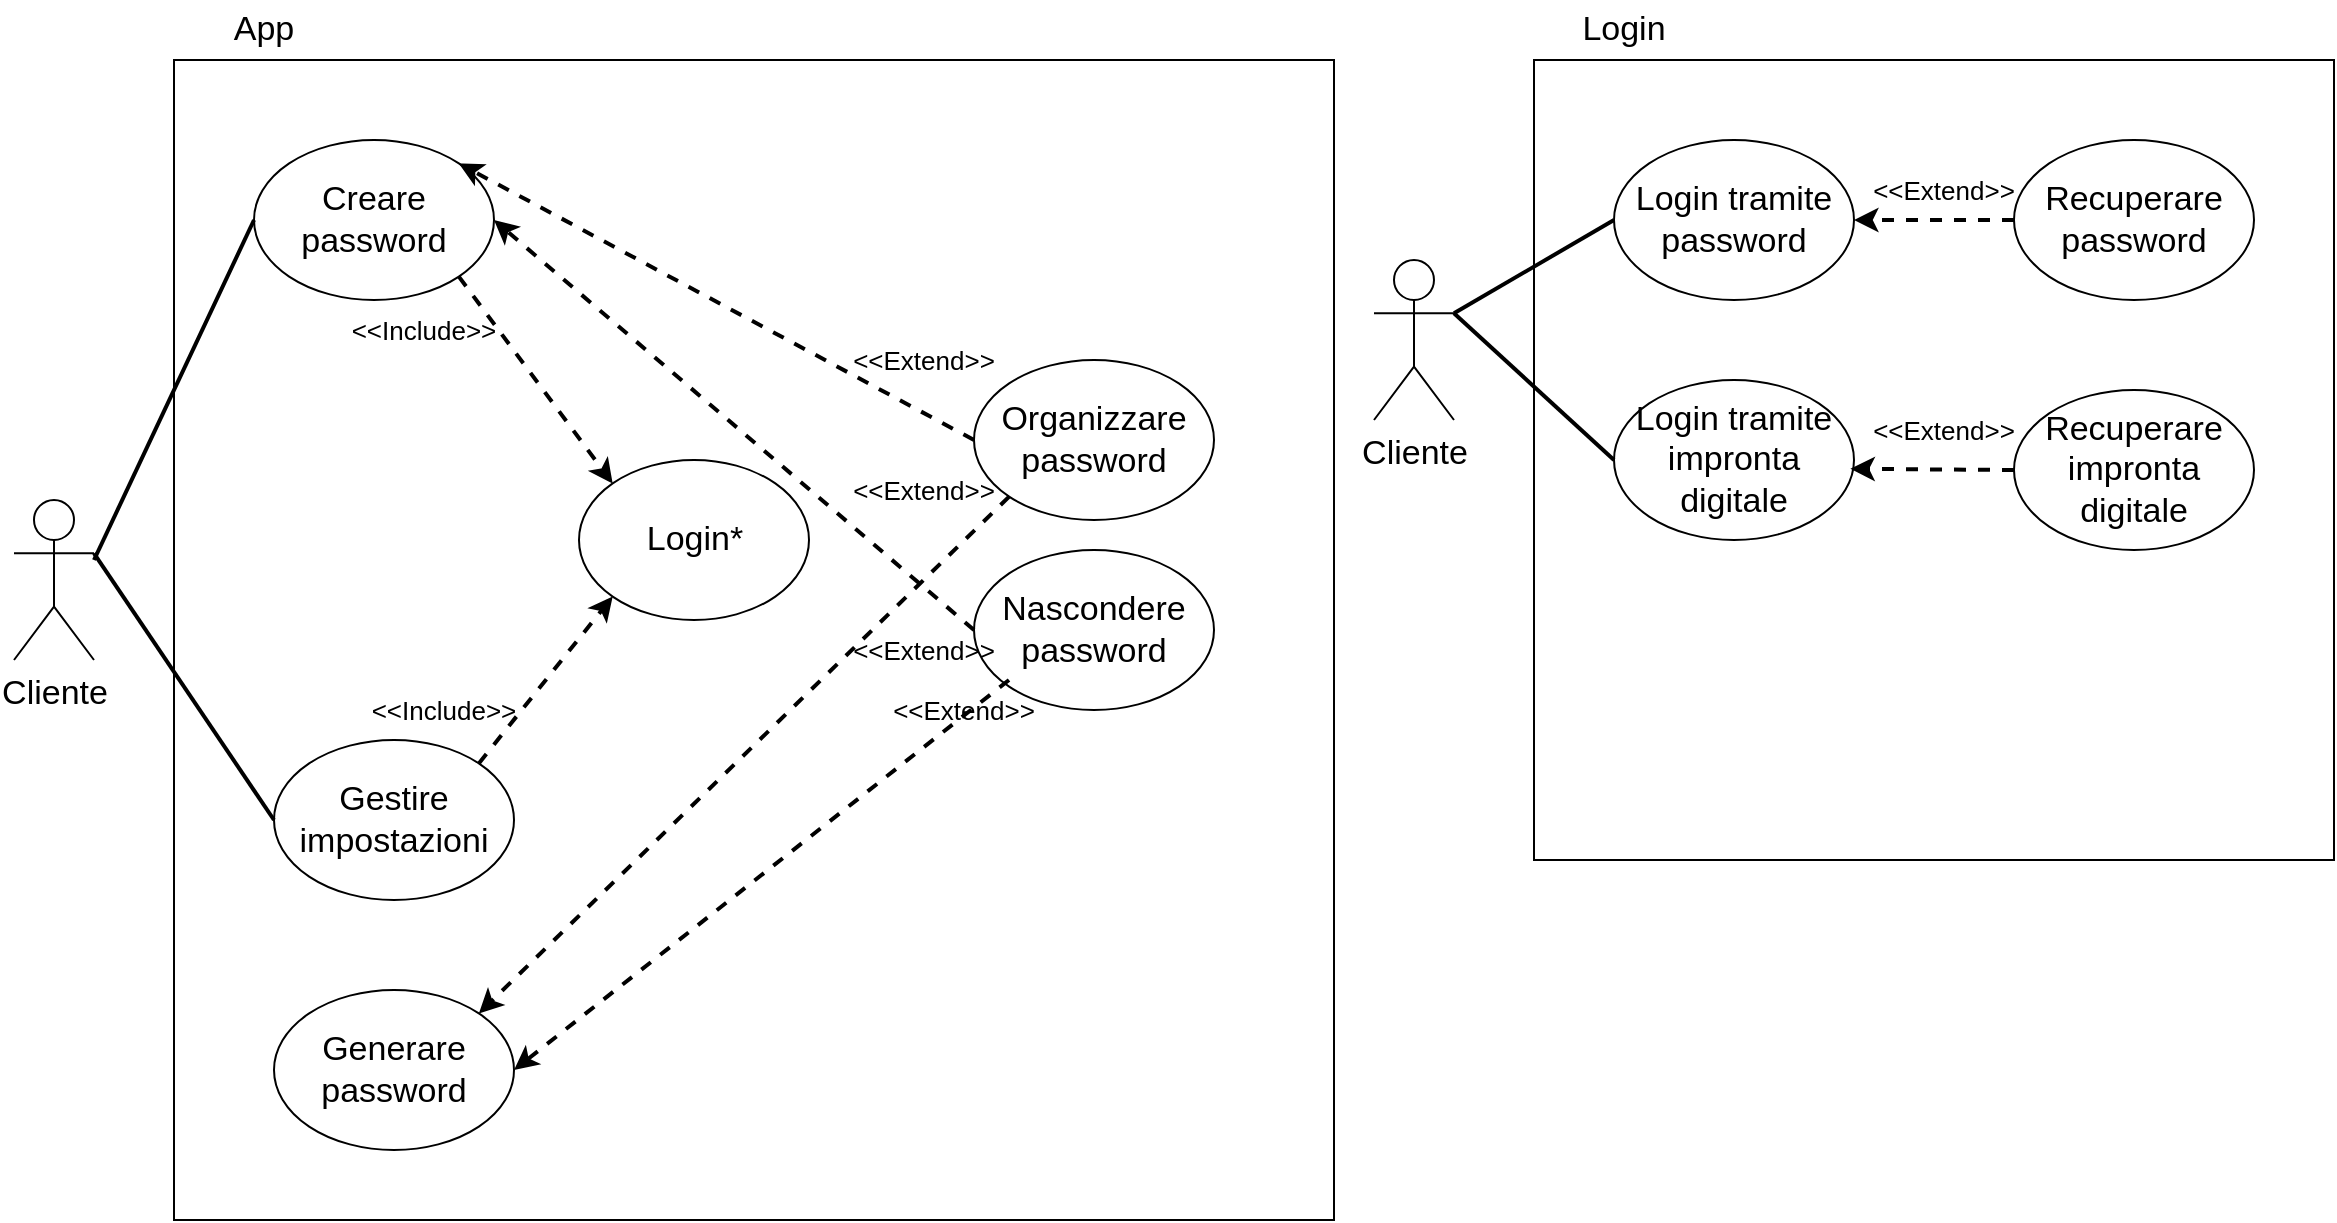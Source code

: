 <mxfile version="28.2.8">
  <diagram name="Pagina-1" id="PD29rl77xPBiE2k0YRe3">
    <mxGraphModel dx="1426" dy="811" grid="1" gridSize="10" guides="1" tooltips="1" connect="1" arrows="1" fold="1" page="1" pageScale="1" pageWidth="827" pageHeight="1169" math="0" shadow="0">
      <root>
        <mxCell id="0" />
        <mxCell id="1" parent="0" />
        <mxCell id="gAwaob0qxsF9O7Aszzrq-1" value="&lt;font style=&quot;font-size: 17px;&quot;&gt;Cliente&lt;/font&gt;" style="shape=umlActor;verticalLabelPosition=bottom;verticalAlign=top;html=1;outlineConnect=0;" parent="1" vertex="1">
          <mxGeometry x="40" y="300" width="40" height="80" as="geometry" />
        </mxCell>
        <mxCell id="gAwaob0qxsF9O7Aszzrq-7" value="" style="whiteSpace=wrap;html=1;aspect=fixed;" parent="1" vertex="1">
          <mxGeometry x="120" y="80" width="580" height="580" as="geometry" />
        </mxCell>
        <mxCell id="gAwaob0qxsF9O7Aszzrq-2" value="&lt;font style=&quot;font-size: 17px;&quot;&gt;Creare password&lt;/font&gt;" style="ellipse;whiteSpace=wrap;html=1;" parent="1" vertex="1">
          <mxGeometry x="160" y="120" width="120" height="80" as="geometry" />
        </mxCell>
        <mxCell id="gAwaob0qxsF9O7Aszzrq-4" value="" style="endArrow=none;html=1;rounded=0;entryX=0;entryY=0.5;entryDx=0;entryDy=0;strokeWidth=2;" parent="1" target="gAwaob0qxsF9O7Aszzrq-2" edge="1">
          <mxGeometry width="50" height="50" relative="1" as="geometry">
            <mxPoint x="80" y="330" as="sourcePoint" />
            <mxPoint x="410" y="440" as="targetPoint" />
          </mxGeometry>
        </mxCell>
        <mxCell id="gAwaob0qxsF9O7Aszzrq-5" value="&lt;font style=&quot;font-size: 17px;&quot;&gt;Gestire impostazioni&lt;/font&gt;" style="ellipse;whiteSpace=wrap;html=1;" parent="1" vertex="1">
          <mxGeometry x="170" y="420" width="120" height="80" as="geometry" />
        </mxCell>
        <mxCell id="gAwaob0qxsF9O7Aszzrq-6" value="" style="endArrow=none;html=1;rounded=0;entryX=0;entryY=0.5;entryDx=0;entryDy=0;exitX=1;exitY=0.333;exitDx=0;exitDy=0;exitPerimeter=0;strokeWidth=2;" parent="1" source="gAwaob0qxsF9O7Aszzrq-1" target="gAwaob0qxsF9O7Aszzrq-5" edge="1">
          <mxGeometry width="50" height="50" relative="1" as="geometry">
            <mxPoint x="360" y="490" as="sourcePoint" />
            <mxPoint x="410" y="440" as="targetPoint" />
          </mxGeometry>
        </mxCell>
        <mxCell id="gAwaob0qxsF9O7Aszzrq-8" value="&lt;span style=&quot;font-size: 17px;&quot;&gt;App&lt;/span&gt;" style="text;html=1;whiteSpace=wrap;strokeColor=none;fillColor=none;align=center;verticalAlign=middle;rounded=0;" parent="1" vertex="1">
          <mxGeometry x="120" y="50" width="90" height="30" as="geometry" />
        </mxCell>
        <mxCell id="gAwaob0qxsF9O7Aszzrq-9" value="&lt;span style=&quot;font-size: 17px;&quot;&gt;Login*&lt;/span&gt;" style="ellipse;whiteSpace=wrap;html=1;" parent="1" vertex="1">
          <mxGeometry x="322.5" y="280" width="115" height="80" as="geometry" />
        </mxCell>
        <mxCell id="gAwaob0qxsF9O7Aszzrq-11" value="" style="endArrow=classic;dashed=1;html=1;rounded=0;exitX=1;exitY=1;exitDx=0;exitDy=0;entryX=0;entryY=0;entryDx=0;entryDy=0;strokeWidth=2;endFill=1;" parent="1" source="gAwaob0qxsF9O7Aszzrq-2" target="gAwaob0qxsF9O7Aszzrq-9" edge="1">
          <mxGeometry width="50" height="50" relative="1" as="geometry">
            <mxPoint x="590" y="380" as="sourcePoint" />
            <mxPoint x="640" y="330" as="targetPoint" />
          </mxGeometry>
        </mxCell>
        <mxCell id="gAwaob0qxsF9O7Aszzrq-12" value="&lt;font style=&quot;font-size: 13px;&quot;&gt;&amp;lt;&amp;lt;Include&amp;gt;&amp;gt;&lt;/font&gt;" style="text;html=1;whiteSpace=wrap;strokeColor=none;fillColor=none;align=center;verticalAlign=middle;rounded=0;" parent="1" vertex="1">
          <mxGeometry x="200" y="200" width="90" height="30" as="geometry" />
        </mxCell>
        <mxCell id="gAwaob0qxsF9O7Aszzrq-13" value="&lt;font style=&quot;font-size: 13px;&quot;&gt;&amp;lt;&amp;lt;Include&amp;gt;&amp;gt;&lt;/font&gt;" style="text;html=1;whiteSpace=wrap;strokeColor=none;fillColor=none;align=center;verticalAlign=middle;rounded=0;" parent="1" vertex="1">
          <mxGeometry x="210" y="390" width="90" height="30" as="geometry" />
        </mxCell>
        <mxCell id="gAwaob0qxsF9O7Aszzrq-14" value="" style="endArrow=classic;dashed=1;html=1;rounded=0;exitX=1;exitY=0;exitDx=0;exitDy=0;strokeWidth=2;startArrow=none;startFill=0;endFill=1;entryX=0;entryY=1;entryDx=0;entryDy=0;" parent="1" source="gAwaob0qxsF9O7Aszzrq-5" target="gAwaob0qxsF9O7Aszzrq-9" edge="1">
          <mxGeometry width="50" height="50" relative="1" as="geometry">
            <mxPoint x="390" y="330" as="sourcePoint" />
            <mxPoint x="363" y="340" as="targetPoint" />
          </mxGeometry>
        </mxCell>
        <mxCell id="gAwaob0qxsF9O7Aszzrq-22" value="&lt;font style=&quot;font-size: 17px;&quot;&gt;Organizzare password&lt;/font&gt;" style="ellipse;whiteSpace=wrap;html=1;" parent="1" vertex="1">
          <mxGeometry x="520" y="230" width="120" height="80" as="geometry" />
        </mxCell>
        <mxCell id="gAwaob0qxsF9O7Aszzrq-25" value="&lt;font style=&quot;font-size: 17px;&quot;&gt;Nascondere password&lt;/font&gt;" style="ellipse;whiteSpace=wrap;html=1;" parent="1" vertex="1">
          <mxGeometry x="520" y="325" width="120" height="80" as="geometry" />
        </mxCell>
        <mxCell id="24xWvJh63Skpt_Iz2y7p-6" value="&lt;font style=&quot;font-size: 17px;&quot;&gt;Cliente&lt;/font&gt;" style="shape=umlActor;verticalLabelPosition=bottom;verticalAlign=top;html=1;outlineConnect=0;" parent="1" vertex="1">
          <mxGeometry x="720" y="180" width="40" height="80" as="geometry" />
        </mxCell>
        <mxCell id="24xWvJh63Skpt_Iz2y7p-7" value="" style="whiteSpace=wrap;html=1;aspect=fixed;" parent="1" vertex="1">
          <mxGeometry x="800" y="80" width="400" height="400" as="geometry" />
        </mxCell>
        <mxCell id="24xWvJh63Skpt_Iz2y7p-8" value="&lt;font style=&quot;font-size: 17px;&quot;&gt;Login tramite password&lt;/font&gt;" style="ellipse;whiteSpace=wrap;html=1;" parent="1" vertex="1">
          <mxGeometry x="840" y="120" width="120" height="80" as="geometry" />
        </mxCell>
        <mxCell id="24xWvJh63Skpt_Iz2y7p-9" value="" style="endArrow=none;html=1;rounded=0;entryX=0;entryY=0.5;entryDx=0;entryDy=0;strokeWidth=2;exitX=1;exitY=0.333;exitDx=0;exitDy=0;exitPerimeter=0;" parent="1" source="24xWvJh63Skpt_Iz2y7p-6" target="24xWvJh63Skpt_Iz2y7p-8" edge="1">
          <mxGeometry width="50" height="50" relative="1" as="geometry">
            <mxPoint x="760" y="330" as="sourcePoint" />
            <mxPoint x="1090" y="440" as="targetPoint" />
          </mxGeometry>
        </mxCell>
        <mxCell id="24xWvJh63Skpt_Iz2y7p-10" value="&lt;font style=&quot;font-size: 17px;&quot;&gt;Login tramite impronta digitale&lt;/font&gt;" style="ellipse;whiteSpace=wrap;html=1;" parent="1" vertex="1">
          <mxGeometry x="840" y="240" width="120" height="80" as="geometry" />
        </mxCell>
        <mxCell id="24xWvJh63Skpt_Iz2y7p-11" value="" style="endArrow=none;html=1;rounded=0;entryX=0;entryY=0.5;entryDx=0;entryDy=0;exitX=1;exitY=0.333;exitDx=0;exitDy=0;exitPerimeter=0;strokeWidth=2;" parent="1" source="24xWvJh63Skpt_Iz2y7p-6" target="24xWvJh63Skpt_Iz2y7p-10" edge="1">
          <mxGeometry width="50" height="50" relative="1" as="geometry">
            <mxPoint x="1040" y="490" as="sourcePoint" />
            <mxPoint x="1090" y="440" as="targetPoint" />
          </mxGeometry>
        </mxCell>
        <mxCell id="24xWvJh63Skpt_Iz2y7p-12" value="&lt;span style=&quot;font-size: 17px;&quot;&gt;Login&lt;/span&gt;" style="text;html=1;whiteSpace=wrap;strokeColor=none;fillColor=none;align=center;verticalAlign=middle;rounded=0;" parent="1" vertex="1">
          <mxGeometry x="800" y="50" width="90" height="30" as="geometry" />
        </mxCell>
        <mxCell id="24xWvJh63Skpt_Iz2y7p-18" value="&lt;font style=&quot;font-size: 17px;&quot;&gt;Recuperare password&lt;/font&gt;" style="ellipse;whiteSpace=wrap;html=1;" parent="1" vertex="1">
          <mxGeometry x="1040" y="120" width="120" height="80" as="geometry" />
        </mxCell>
        <mxCell id="24xWvJh63Skpt_Iz2y7p-19" value="" style="endArrow=classic;dashed=1;html=1;rounded=0;exitX=0;exitY=0.5;exitDx=0;exitDy=0;entryX=1;entryY=0.5;entryDx=0;entryDy=0;strokeWidth=2;startArrow=none;startFill=0;endFill=1;" parent="1" source="24xWvJh63Skpt_Iz2y7p-18" target="24xWvJh63Skpt_Iz2y7p-8" edge="1">
          <mxGeometry width="50" height="50" relative="1" as="geometry">
            <mxPoint x="1250" y="430" as="sourcePoint" />
            <mxPoint x="1133.032" y="201.628" as="targetPoint" />
          </mxGeometry>
        </mxCell>
        <mxCell id="24xWvJh63Skpt_Iz2y7p-20" value="&lt;font style=&quot;font-size: 13px;&quot;&gt;&amp;lt;&amp;lt;Extend&amp;gt;&amp;gt;&lt;/font&gt;" style="text;html=1;whiteSpace=wrap;strokeColor=none;fillColor=none;align=center;verticalAlign=middle;rounded=0;" parent="1" vertex="1">
          <mxGeometry x="960" y="130" width="90" height="30" as="geometry" />
        </mxCell>
        <mxCell id="24xWvJh63Skpt_Iz2y7p-21" value="&lt;font style=&quot;font-size: 17px;&quot;&gt;Recuperare impronta digitale&lt;/font&gt;" style="ellipse;whiteSpace=wrap;html=1;" parent="1" vertex="1">
          <mxGeometry x="1040" y="245" width="120" height="80" as="geometry" />
        </mxCell>
        <mxCell id="24xWvJh63Skpt_Iz2y7p-22" value="" style="endArrow=classic;dashed=1;html=1;rounded=0;exitX=0;exitY=0.5;exitDx=0;exitDy=0;entryX=0.985;entryY=0.555;entryDx=0;entryDy=0;strokeWidth=2;startArrow=none;startFill=0;endFill=1;entryPerimeter=0;" parent="1" source="24xWvJh63Skpt_Iz2y7p-21" target="24xWvJh63Skpt_Iz2y7p-10" edge="1">
          <mxGeometry width="50" height="50" relative="1" as="geometry">
            <mxPoint x="1250" y="370" as="sourcePoint" />
            <mxPoint x="1133.032" y="258.372" as="targetPoint" />
          </mxGeometry>
        </mxCell>
        <mxCell id="24xWvJh63Skpt_Iz2y7p-23" value="&lt;font style=&quot;font-size: 13px;&quot;&gt;&amp;lt;&amp;lt;Extend&amp;gt;&amp;gt;&lt;/font&gt;" style="text;html=1;whiteSpace=wrap;strokeColor=none;fillColor=none;align=center;verticalAlign=middle;rounded=0;" parent="1" vertex="1">
          <mxGeometry x="960" y="250" width="90" height="30" as="geometry" />
        </mxCell>
        <mxCell id="24xWvJh63Skpt_Iz2y7p-32" value="" style="endArrow=classic;dashed=1;html=1;rounded=0;exitX=0;exitY=0.5;exitDx=0;exitDy=0;strokeWidth=2;startArrow=none;startFill=0;endFill=1;entryX=1;entryY=0;entryDx=0;entryDy=0;" parent="1" source="gAwaob0qxsF9O7Aszzrq-22" target="gAwaob0qxsF9O7Aszzrq-2" edge="1">
          <mxGeometry width="50" height="50" relative="1" as="geometry">
            <mxPoint x="510" y="414" as="sourcePoint" />
            <mxPoint x="588" y="390" as="targetPoint" />
          </mxGeometry>
        </mxCell>
        <mxCell id="24xWvJh63Skpt_Iz2y7p-33" value="" style="endArrow=classic;dashed=1;html=1;rounded=0;exitX=0;exitY=0.5;exitDx=0;exitDy=0;strokeWidth=2;startArrow=none;startFill=0;endFill=1;entryX=1;entryY=0.5;entryDx=0;entryDy=0;" parent="1" source="gAwaob0qxsF9O7Aszzrq-25" target="gAwaob0qxsF9O7Aszzrq-2" edge="1">
          <mxGeometry width="50" height="50" relative="1" as="geometry">
            <mxPoint x="460" y="374" as="sourcePoint" />
            <mxPoint x="538" y="350" as="targetPoint" />
          </mxGeometry>
        </mxCell>
        <mxCell id="24xWvJh63Skpt_Iz2y7p-34" value="&lt;font style=&quot;font-size: 13px;&quot;&gt;&amp;lt;&amp;lt;Extend&amp;gt;&amp;gt;&lt;/font&gt;" style="text;html=1;whiteSpace=wrap;strokeColor=none;fillColor=none;align=center;verticalAlign=middle;rounded=0;" parent="1" vertex="1">
          <mxGeometry x="450" y="280" width="90" height="30" as="geometry" />
        </mxCell>
        <mxCell id="24xWvJh63Skpt_Iz2y7p-35" value="&lt;font style=&quot;font-size: 13px;&quot;&gt;&amp;lt;&amp;lt;Extend&amp;gt;&amp;gt;&lt;/font&gt;" style="text;html=1;whiteSpace=wrap;strokeColor=none;fillColor=none;align=center;verticalAlign=middle;rounded=0;" parent="1" vertex="1">
          <mxGeometry x="450" y="215" width="90" height="30" as="geometry" />
        </mxCell>
        <mxCell id="E30ygTtLgkTshtADfTZs-1" value="&lt;font style=&quot;font-size: 17px;&quot;&gt;Generare password&lt;/font&gt;" style="ellipse;whiteSpace=wrap;html=1;" vertex="1" parent="1">
          <mxGeometry x="170" y="545" width="120" height="80" as="geometry" />
        </mxCell>
        <mxCell id="E30ygTtLgkTshtADfTZs-2" value="" style="endArrow=classic;dashed=1;html=1;rounded=0;exitX=0.75;exitY=0;exitDx=0;exitDy=0;strokeWidth=2;startArrow=none;startFill=0;endFill=1;entryX=1;entryY=0.5;entryDx=0;entryDy=0;" edge="1" parent="1" source="E30ygTtLgkTshtADfTZs-3" target="E30ygTtLgkTshtADfTZs-1">
          <mxGeometry width="50" height="50" relative="1" as="geometry">
            <mxPoint x="635.5" y="490" as="sourcePoint" />
            <mxPoint x="437.5" y="420" as="targetPoint" />
          </mxGeometry>
        </mxCell>
        <mxCell id="E30ygTtLgkTshtADfTZs-3" value="&lt;font style=&quot;font-size: 13px;&quot;&gt;&amp;lt;&amp;lt;Extend&amp;gt;&amp;gt;&lt;/font&gt;" style="text;html=1;whiteSpace=wrap;strokeColor=none;fillColor=none;align=center;verticalAlign=middle;rounded=0;" vertex="1" parent="1">
          <mxGeometry x="470" y="390" width="90" height="30" as="geometry" />
        </mxCell>
        <mxCell id="E30ygTtLgkTshtADfTZs-4" value="" style="endArrow=classic;dashed=1;html=1;rounded=0;exitX=0;exitY=1;exitDx=0;exitDy=0;strokeWidth=2;startArrow=none;startFill=0;endFill=1;entryX=1;entryY=0;entryDx=0;entryDy=0;" edge="1" parent="1" source="gAwaob0qxsF9O7Aszzrq-22" target="E30ygTtLgkTshtADfTZs-1">
          <mxGeometry width="50" height="50" relative="1" as="geometry">
            <mxPoint x="868" y="568" as="sourcePoint" />
            <mxPoint x="610" y="430" as="targetPoint" />
          </mxGeometry>
        </mxCell>
        <mxCell id="E30ygTtLgkTshtADfTZs-5" value="&lt;font style=&quot;font-size: 13px;&quot;&gt;&amp;lt;&amp;lt;Extend&amp;gt;&amp;gt;&lt;/font&gt;" style="text;html=1;whiteSpace=wrap;strokeColor=none;fillColor=none;align=center;verticalAlign=middle;rounded=0;" vertex="1" parent="1">
          <mxGeometry x="450" y="360" width="90" height="30" as="geometry" />
        </mxCell>
      </root>
    </mxGraphModel>
  </diagram>
</mxfile>
